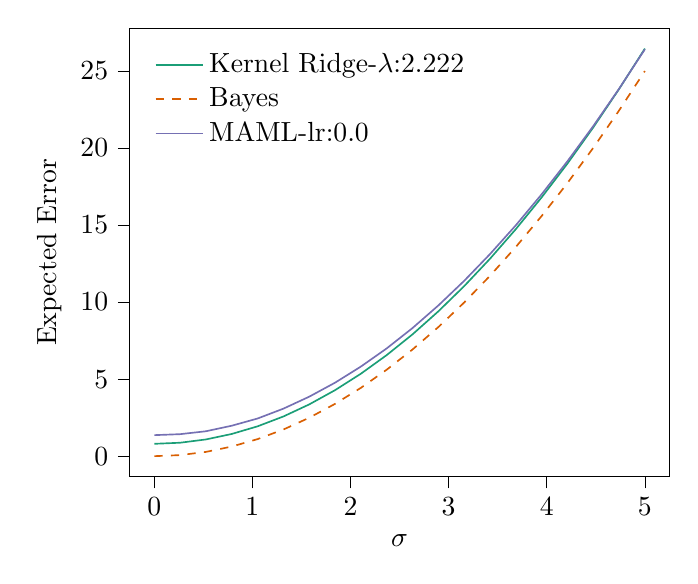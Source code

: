 % This file was created with tikzplotlib v0.10.1.
\begin{tikzpicture}

\definecolor{chocolate217952}{RGB}{217,95,2}
\definecolor{darkcyan27158119}{RGB}{27,158,119}
\definecolor{darkgray176}{RGB}{176,176,176}
\definecolor{lightslategray117112179}{RGB}{117,112,179}

\begin{axis}[
legend cell align={left},
legend style={
  fill opacity=0.8,
  draw opacity=1,
  text opacity=1,
  at={(0.03,0.97)},
  anchor=north west,
  draw=none
},
tick align=outside,
tick pos=left,
x grid style={darkgray176},
xlabel={\(\displaystyle \sigma\)},
xmin=-0.25, xmax=5.25,
xtick style={color=black},
y grid style={darkgray176},
ylabel={Expected Error},
ymin=-1.322, ymax=27.766,
ytick style={color=black}
]
\addplot [semithick, darkcyan27158119]
table {%
0 0.801
0.263 0.872
0.526 1.085
0.789 1.44
1.053 1.937
1.316 2.576
1.579 3.358
1.842 4.281
2.105 5.347
2.368 6.554
2.632 7.904
2.895 9.396
3.158 11.029
3.421 12.805
3.684 14.723
3.947 16.783
4.211 18.985
4.474 21.33
4.737 23.816
5 26.444
};
\addlegendentry{Kernel Ridge-$\lambda$:2.222}
\addplot [semithick, chocolate217952, dashed]
table {%
0 0
0.263 0.069
0.526 0.277
0.789 0.623
1.053 1.107
1.316 1.73
1.579 2.492
1.842 3.392
2.105 4.43
2.368 5.607
2.632 6.922
2.895 8.375
3.158 9.967
3.421 11.698
3.684 13.567
3.947 15.574
4.211 17.72
4.474 20.004
4.737 22.427
5 24.988
};
\addlegendentry{Bayes}
\addplot [semithick, lightslategray117112179]
table {%
0 1.364
0.263 1.428
0.526 1.616
0.789 1.975
1.053 2.444
1.316 3.083
1.579 3.859
1.842 4.766
2.105 5.81
2.368 6.988
2.632 8.313
2.895 9.777
3.158 11.373
3.421 13.107
3.684 14.974
3.947 16.985
4.211 19.136
4.474 21.416
4.737 23.84
5 26.398
};
\addlegendentry{MAML-lr:0.0}
\end{axis}

\end{tikzpicture}
